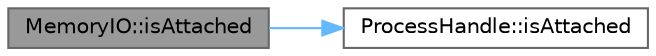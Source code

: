 digraph "MemoryIO::isAttached"
{
 // LATEX_PDF_SIZE
  bgcolor="transparent";
  edge [fontname=Helvetica,fontsize=10,labelfontname=Helvetica,labelfontsize=10];
  node [fontname=Helvetica,fontsize=10,shape=box,height=0.2,width=0.4];
  rankdir="LR";
  Node1 [id="Node000001",label="MemoryIO::isAttached",height=0.2,width=0.4,color="gray40", fillcolor="grey60", style="filled", fontcolor="black",tooltip="This function determines if the process is attached."];
  Node1 -> Node2 [id="edge1_Node000001_Node000002",color="steelblue1",style="solid",tooltip=" "];
  Node2 [id="Node000002",label="ProcessHandle::isAttached",height=0.2,width=0.4,color="grey40", fillcolor="white", style="filled",URL="$class_process_handle.html#a0cbe418e8330e8306df7a4c30d0b3a78",tooltip="This function checks if the process handle is open."];
}
